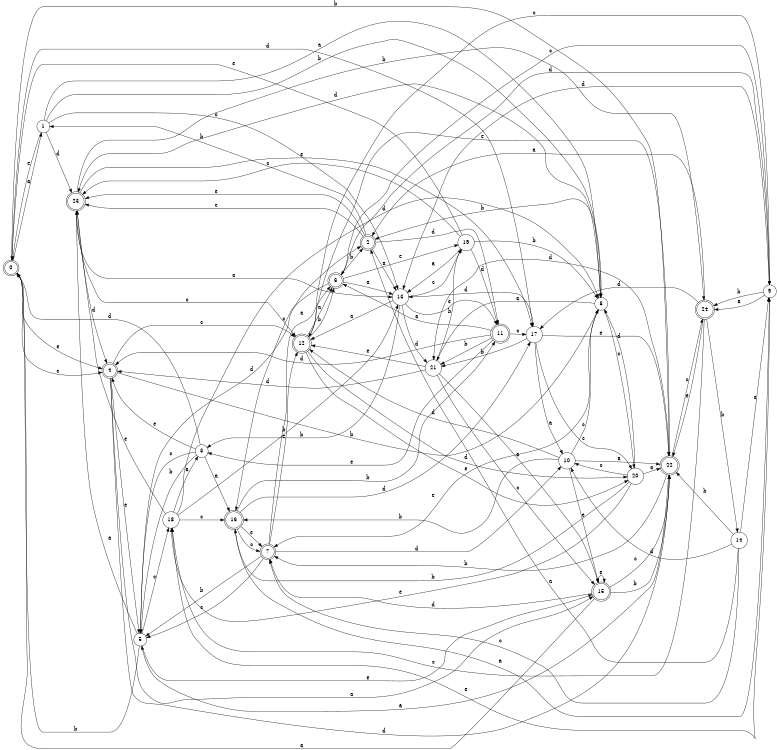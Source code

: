 digraph n20_8 {
__start0 [label="" shape="none"];

rankdir=LR;
size="8,5";

s0 [style="rounded,filled", color="black", fillcolor="white" shape="doublecircle", label="0"];
s1 [style="filled", color="black", fillcolor="white" shape="circle", label="1"];
s2 [style="rounded,filled", color="black", fillcolor="white" shape="doublecircle", label="2"];
s3 [style="filled", color="black", fillcolor="white" shape="circle", label="3"];
s4 [style="rounded,filled", color="black", fillcolor="white" shape="doublecircle", label="4"];
s5 [style="filled", color="black", fillcolor="white" shape="circle", label="5"];
s6 [style="rounded,filled", color="black", fillcolor="white" shape="doublecircle", label="6"];
s7 [style="rounded,filled", color="black", fillcolor="white" shape="doublecircle", label="7"];
s8 [style="filled", color="black", fillcolor="white" shape="circle", label="8"];
s9 [style="filled", color="black", fillcolor="white" shape="circle", label="9"];
s10 [style="filled", color="black", fillcolor="white" shape="circle", label="10"];
s11 [style="rounded,filled", color="black", fillcolor="white" shape="doublecircle", label="11"];
s12 [style="rounded,filled", color="black", fillcolor="white" shape="doublecircle", label="12"];
s13 [style="filled", color="black", fillcolor="white" shape="circle", label="13"];
s14 [style="filled", color="black", fillcolor="white" shape="circle", label="14"];
s15 [style="rounded,filled", color="black", fillcolor="white" shape="doublecircle", label="15"];
s16 [style="rounded,filled", color="black", fillcolor="white" shape="doublecircle", label="16"];
s17 [style="filled", color="black", fillcolor="white" shape="circle", label="17"];
s18 [style="filled", color="black", fillcolor="white" shape="circle", label="18"];
s19 [style="filled", color="black", fillcolor="white" shape="circle", label="19"];
s20 [style="filled", color="black", fillcolor="white" shape="circle", label="20"];
s21 [style="filled", color="black", fillcolor="white" shape="circle", label="21"];
s22 [style="rounded,filled", color="black", fillcolor="white" shape="doublecircle", label="22"];
s23 [style="rounded,filled", color="black", fillcolor="white" shape="doublecircle", label="23"];
s24 [style="rounded,filled", color="black", fillcolor="white" shape="doublecircle", label="24"];
s0 -> s1 [label="a"];
s0 -> s22 [label="b"];
s0 -> s4 [label="c"];
s0 -> s17 [label="d"];
s0 -> s4 [label="e"];
s1 -> s8 [label="a"];
s1 -> s8 [label="b"];
s1 -> s13 [label="c"];
s1 -> s23 [label="d"];
s1 -> s0 [label="e"];
s2 -> s13 [label="a"];
s2 -> s1 [label="b"];
s2 -> s23 [label="c"];
s2 -> s11 [label="d"];
s2 -> s23 [label="e"];
s3 -> s16 [label="a"];
s3 -> s5 [label="b"];
s3 -> s5 [label="c"];
s3 -> s0 [label="d"];
s3 -> s4 [label="e"];
s4 -> s15 [label="a"];
s4 -> s8 [label="b"];
s4 -> s12 [label="c"];
s4 -> s22 [label="d"];
s4 -> s5 [label="e"];
s5 -> s23 [label="a"];
s5 -> s0 [label="b"];
s5 -> s18 [label="c"];
s5 -> s2 [label="d"];
s5 -> s15 [label="e"];
s6 -> s13 [label="a"];
s6 -> s2 [label="b"];
s6 -> s16 [label="c"];
s6 -> s9 [label="d"];
s6 -> s19 [label="e"];
s7 -> s6 [label="a"];
s7 -> s5 [label="b"];
s7 -> s5 [label="c"];
s7 -> s10 [label="d"];
s7 -> s12 [label="e"];
s8 -> s21 [label="a"];
s8 -> s2 [label="b"];
s8 -> s20 [label="c"];
s8 -> s23 [label="d"];
s8 -> s7 [label="e"];
s9 -> s24 [label="a"];
s9 -> s24 [label="b"];
s9 -> s6 [label="c"];
s9 -> s13 [label="d"];
s9 -> s18 [label="e"];
s10 -> s22 [label="a"];
s10 -> s16 [label="b"];
s10 -> s8 [label="c"];
s10 -> s12 [label="d"];
s10 -> s15 [label="e"];
s11 -> s6 [label="a"];
s11 -> s21 [label="b"];
s11 -> s17 [label="c"];
s11 -> s4 [label="d"];
s11 -> s3 [label="e"];
s12 -> s6 [label="a"];
s12 -> s6 [label="b"];
s12 -> s9 [label="c"];
s12 -> s20 [label="d"];
s12 -> s20 [label="e"];
s13 -> s12 [label="a"];
s13 -> s3 [label="b"];
s13 -> s19 [label="c"];
s13 -> s21 [label="d"];
s13 -> s11 [label="e"];
s14 -> s2 [label="a"];
s14 -> s22 [label="b"];
s14 -> s7 [label="c"];
s14 -> s10 [label="d"];
s14 -> s9 [label="e"];
s15 -> s0 [label="a"];
s15 -> s22 [label="b"];
s15 -> s22 [label="c"];
s15 -> s7 [label="d"];
s15 -> s15 [label="e"];
s16 -> s9 [label="a"];
s16 -> s11 [label="b"];
s16 -> s7 [label="c"];
s16 -> s17 [label="d"];
s16 -> s7 [label="e"];
s17 -> s10 [label="a"];
s17 -> s21 [label="b"];
s17 -> s20 [label="c"];
s17 -> s13 [label="d"];
s17 -> s22 [label="e"];
s18 -> s3 [label="a"];
s18 -> s13 [label="b"];
s18 -> s16 [label="c"];
s18 -> s8 [label="d"];
s18 -> s23 [label="e"];
s19 -> s13 [label="a"];
s19 -> s8 [label="b"];
s19 -> s23 [label="c"];
s19 -> s11 [label="d"];
s19 -> s0 [label="e"];
s20 -> s22 [label="a"];
s20 -> s16 [label="b"];
s20 -> s10 [label="c"];
s20 -> s8 [label="d"];
s20 -> s18 [label="e"];
s21 -> s15 [label="a"];
s21 -> s19 [label="b"];
s21 -> s15 [label="c"];
s21 -> s4 [label="d"];
s21 -> s12 [label="e"];
s22 -> s5 [label="a"];
s22 -> s7 [label="b"];
s22 -> s24 [label="c"];
s22 -> s21 [label="d"];
s22 -> s12 [label="e"];
s23 -> s13 [label="a"];
s23 -> s24 [label="b"];
s23 -> s12 [label="c"];
s23 -> s4 [label="d"];
s23 -> s17 [label="e"];
s24 -> s2 [label="a"];
s24 -> s14 [label="b"];
s24 -> s18 [label="c"];
s24 -> s17 [label="d"];
s24 -> s22 [label="e"];

}